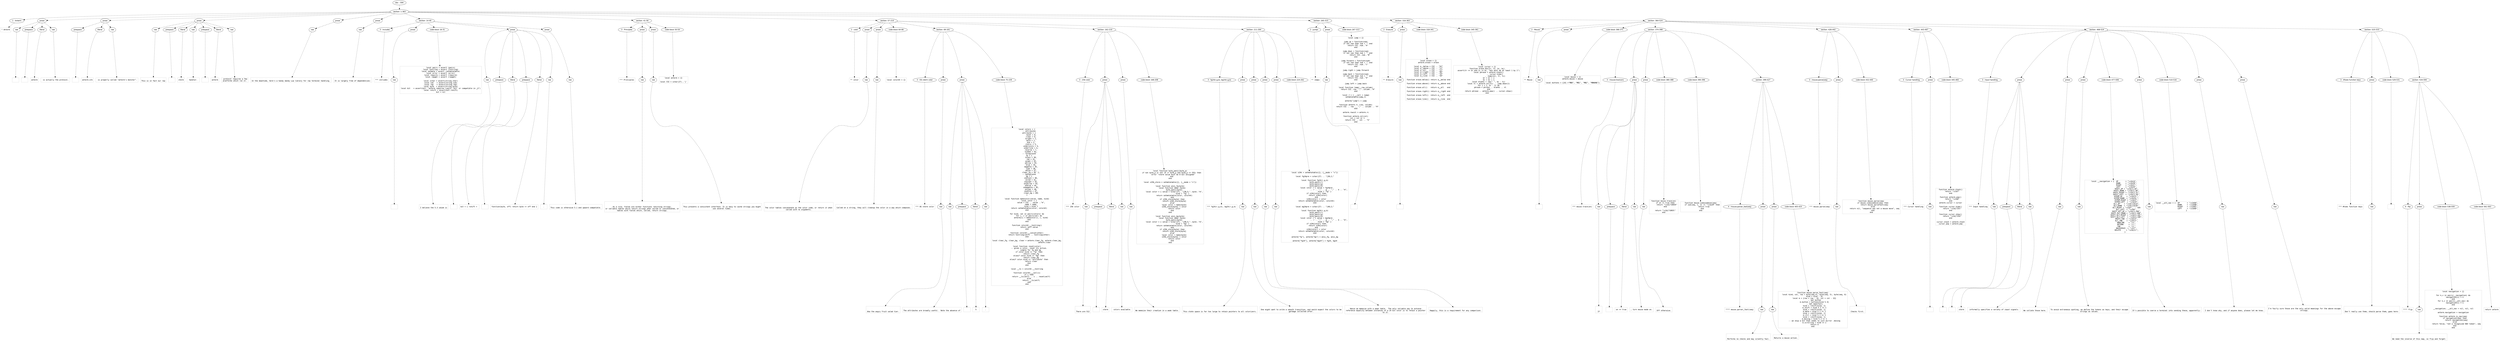 digraph lpegNode {

node [fontname=Helvetica]
edge [style=dashed]

doc_0 [label="doc - 594"]


doc_0 -> { section_1}
{rank=same; section_1}

section_1 [label="section: 1-363"]


// END RANK doc_0

section_1 -> { header_2 prose_3 prose_4 prose_5 prose_6 prose_7 section_8 section_9 section_10 section_11 section_12 section_13}
{rank=same; header_2 prose_3 prose_4 prose_5 prose_6 prose_7 section_8 section_9 section_10 section_11 section_12 section_13}

header_2 [label="1 : Anterm"]

prose_3 [label="prose"]

prose_4 [label="prose"]

prose_5 [label="prose"]

prose_6 [label="prose"]

prose_7 [label="prose"]

section_8 [label="section: 14-40"]

section_9 [label="section: 41-56"]

section_10 [label="section: 57-210"]

section_11 [label="section: 265-315"]

section_12 [label="section: 316-363"]

section_13 [label="section: 364-524"]


// END RANK section_1

header_2 -> leaf_14
leaf_14  [color=Gray,shape=rectangle,fontname=Inconsolata,label="* Anterm"]
// END RANK header_2

prose_3 -> { raw_15 prespace_16 literal_17 raw_18}
{rank=same; raw_15 prespace_16 literal_17 raw_18}

raw_15 [label="raw"]

prespace_16 [label="prespace"]

literal_17 [label="literal"]

raw_18 [label="raw"]


// END RANK prose_3

raw_15 -> leaf_19
leaf_19  [color=Gray,shape=rectangle,fontname=Inconsolata,label="
"]
// END RANK raw_15

prespace_16 -> leaf_20
leaf_20  [color=Gray,shape=rectangle,fontname=Inconsolata,label=""]
// END RANK prespace_16

literal_17 -> leaf_21
leaf_21  [color=Gray,shape=rectangle,fontname=Inconsolata,label="anterm"]
// END RANK literal_17

raw_18 -> leaf_22
leaf_22  [color=Gray,shape=rectangle,fontname=Inconsolata,label=" is actually the protocol.
"]
// END RANK raw_18

prose_4 -> { prespace_23 literal_24 raw_25}
{rank=same; prespace_23 literal_24 raw_25}

prespace_23 [label="prespace"]

literal_24 [label="literal"]

raw_25 [label="raw"]


// END RANK prose_4

prespace_23 -> leaf_26
leaf_26  [color=Gray,shape=rectangle,fontname=Inconsolata,label=""]
// END RANK prespace_23

literal_24 -> leaf_27
leaf_27  [color=Gray,shape=rectangle,fontname=Inconsolata,label="anterm.orb"]
// END RANK literal_24

raw_25 -> leaf_28
leaf_28  [color=Gray,shape=rectangle,fontname=Inconsolata,label=" is properly called \"anterm's monster\".
"]
// END RANK raw_25

prose_5 -> { raw_29 prespace_30 literal_31 raw_32 prespace_33 literal_34 raw_35}
{rank=same; raw_29 prespace_30 literal_31 raw_32 prespace_33 literal_34 raw_35}

raw_29 [label="raw"]

prespace_30 [label="prespace"]

literal_31 [label="literal"]

raw_32 [label="raw"]

prespace_33 [label="prespace"]

literal_34 [label="literal"]

raw_35 [label="raw"]


// END RANK prose_5

raw_29 -> leaf_36
leaf_36  [color=Gray,shape=rectangle,fontname=Inconsolata,label="
This is in fact our raw"]
// END RANK raw_29

prespace_30 -> leaf_37
leaf_37  [color=Gray,shape=rectangle,fontname=Inconsolata,label=" "]
// END RANK prespace_30

literal_31 -> leaf_38
leaf_38  [color=Gray,shape=rectangle,fontname=Inconsolata,label="xterm"]
// END RANK literal_31

raw_32 -> leaf_39
leaf_39  [color=Gray,shape=rectangle,fontname=Inconsolata,label=" handler. "]
// END RANK raw_32

prespace_33 -> leaf_40
leaf_40  [color=Gray,shape=rectangle,fontname=Inconsolata,label=" "]
// END RANK prespace_33

literal_34 -> leaf_41
leaf_41  [color=Gray,shape=rectangle,fontname=Inconsolata,label="anterm"]
// END RANK literal_34

raw_35 -> leaf_42
leaf_42  [color=Gray,shape=rectangle,fontname=Inconsolata,label=" protocol requires a few
platforms which run it.
"]
// END RANK raw_35

prose_6 -> { raw_43}
{rank=same; raw_43}

raw_43 [label="raw"]


// END RANK prose_6

raw_43 -> leaf_44
leaf_44  [color=Gray,shape=rectangle,fontname=Inconsolata,label="
In the meantime, here's a handy dandy Lua library for raw terminal handling.
"]
// END RANK raw_43

prose_7 -> { raw_45}
{rank=same; raw_45}

raw_45 [label="raw"]


// END RANK prose_7

raw_45 -> leaf_46
leaf_46  [color=Gray,shape=rectangle,fontname=Inconsolata,label="
It is largely free of dependencies:"]
// END RANK raw_45

section_8 -> { header_47 prose_48 codeblock_49 prose_50 prose_51}
{rank=same; header_47 prose_48 codeblock_49 prose_50 prose_51}

header_47 [label="3 : includes"]

prose_48 [label="prose"]

codeblock_49 [label="code block 16-31"]

prose_50 [label="prose"]

prose_51 [label="prose"]


// END RANK section_8

header_47 -> leaf_52
leaf_52  [color=Gray,shape=rectangle,fontname=Inconsolata,label="*** includes"]
// END RANK header_47

prose_48 -> { raw_53}
{rank=same; raw_53}

raw_53 [label="raw"]


// END RANK prose_48

raw_53 -> leaf_54
leaf_54  [color=Gray,shape=rectangle,fontname=Inconsolata,label="
"]
// END RANK raw_53

codeblock_49 -> leaf_55
leaf_55  [color=Gray,shape=rectangle,fontname=Inconsolata,label="local pairs = assert (pairs)
local tostring = assert (tostring)
local setmeta = assert (setmetatable)
local error = assert (error)
local require = assert (require)
local rawget = assert (rawget)

local schar = assert(string.char)
local sub   = assert(string.sub)
local rep   = assert(string.rep)
local byte  = assert(string.byte)
local bit   = assert(bit, \"anterm requires Luajit 'bit' or compatible in _G\")
local rshift = assert(bit.rshift)
bit = nil"]
// END RANK codeblock_49

prose_50 -> { raw_56 prespace_57 literal_58 prespace_59 literal_60 raw_61}
{rank=same; raw_56 prespace_57 literal_58 prespace_59 literal_60 raw_61}

raw_56 [label="raw"]

prespace_57 [label="prespace"]

literal_58 [label="literal"]

prespace_59 [label="prespace"]

literal_60 [label="literal"]

raw_61 [label="raw"]


// END RANK prose_50

raw_56 -> leaf_62
leaf_62  [color=Gray,shape=rectangle,fontname=Inconsolata,label="
I believe the 5.3 idiom is"]
// END RANK raw_56

prespace_57 -> leaf_63
leaf_63  [color=Gray,shape=rectangle,fontname=Inconsolata,label=" "]
// END RANK prespace_57

literal_58 -> leaf_64
leaf_64  [color=Gray,shape=rectangle,fontname=Inconsolata,label="bit = { rshift = "]
// END RANK literal_58

prespace_59 -> leaf_65
leaf_65  [color=Gray,shape=rectangle,fontname=Inconsolata,label=""]
// END RANK prespace_59

literal_60 -> leaf_66
leaf_66  [color=Gray,shape=rectangle,fontname=Inconsolata,label="function(byte, off) return byte >> off end }"]
// END RANK literal_60

raw_61 -> leaf_67
leaf_67  [color=Gray,shape=rectangle,fontname=Inconsolata,label=".
"]
// END RANK raw_61

prose_51 -> { raw_68}
{rank=same; raw_68}

raw_68 [label="raw"]


// END RANK prose_51

raw_68 -> leaf_69
leaf_69  [color=Gray,shape=rectangle,fontname=Inconsolata,label="
This code is otherwise 5.1 and upward compatible.
"]
// END RANK raw_68

section_9 -> { header_70 prose_71 prose_72 codeblock_73}
{rank=same; header_70 prose_71 prose_72 codeblock_73}

header_70 [label="3 : Principles"]

prose_71 [label="prose"]

prose_72 [label="prose"]

codeblock_73 [label="code block 50-54"]


// END RANK section_9

header_70 -> leaf_74
leaf_74  [color=Gray,shape=rectangle,fontname=Inconsolata,label="*** Principles"]
// END RANK header_70

prose_71 -> { raw_75}
{rank=same; raw_75}

raw_75 [label="raw"]


// END RANK prose_71

raw_75 -> leaf_76
leaf_76  [color=Gray,shape=rectangle,fontname=Inconsolata,label="

As a rule, fields are either functions returning strings,
or callable tables which return strings when called or concatenated, or
tables with fields which, called, return strings.
"]
// END RANK raw_75

prose_72 -> { raw_77}
{rank=same; raw_77}

raw_77 [label="raw"]


// END RANK prose_72

raw_77 -> leaf_78
leaf_78  [color=Gray,shape=rectangle,fontname=Inconsolata,label="
This presents a consistent interface. It is easy to cache strings you might
use several times.
"]
// END RANK raw_77

codeblock_73 -> leaf_79
leaf_79  [color=Gray,shape=rectangle,fontname=Inconsolata,label="local anterm = {}

local CSI = schar(27)..'['"]
// END RANK codeblock_73

section_10 -> { header_80 prose_81 prose_82 codeblock_83 section_84 section_85 section_86}
{rank=same; header_80 prose_81 prose_82 codeblock_83 section_84 section_85 section_86}

header_80 [label="2 : color"]

prose_81 [label="prose"]

prose_82 [label="prose"]

codeblock_83 [label="code block 64-66"]

section_84 [label="section: 69-161"]

section_85 [label="section: 162-210"]

section_86 [label="section: 211-264"]


// END RANK section_10

header_80 -> leaf_87
leaf_87  [color=Gray,shape=rectangle,fontname=Inconsolata,label="** color"]
// END RANK header_80

prose_81 -> { raw_88}
{rank=same; raw_88}

raw_88 [label="raw"]


// END RANK prose_81

raw_88 -> leaf_89
leaf_89  [color=Gray,shape=rectangle,fontname=Inconsolata,label="

The color tables concatenate as the color code, or return it when
called with no arguments.
"]
// END RANK raw_88

prose_82 -> { raw_90}
{rank=same; raw_90}

raw_90 [label="raw"]


// END RANK prose_82

raw_90 -> leaf_91
leaf_91  [color=Gray,shape=rectangle,fontname=Inconsolata,label="
Called on a string, they will cleanup the color in a way which composes.
"]
// END RANK raw_90

codeblock_83 -> leaf_92
leaf_92  [color=Gray,shape=rectangle,fontname=Inconsolata,label="local colormt = {}"]
// END RANK codeblock_83

section_84 -> { header_93 prose_94 prose_95 codeblock_96}
{rank=same; header_93 prose_94 prose_95 codeblock_96}

header_93 [label="3 : OG xterm color"]

prose_94 [label="prose"]

prose_95 [label="prose"]

codeblock_96 [label="code block 75-159"]


// END RANK section_84

header_93 -> leaf_97
leaf_97  [color=Gray,shape=rectangle,fontname=Inconsolata,label="*** OG xterm color"]
// END RANK header_93

prose_94 -> { raw_98}
{rank=same; raw_98}

raw_98 [label="raw"]


// END RANK prose_94

raw_98 -> leaf_99
leaf_99  [color=Gray,shape=rectangle,fontname=Inconsolata,label="

Aka the angry fruit salad tier.
"]
// END RANK raw_98

prose_95 -> { raw_100 prespace_101 literal_102 raw_103}
{rank=same; raw_100 prespace_101 literal_102 raw_103}

raw_100 [label="raw"]

prespace_101 [label="prespace"]

literal_102 [label="literal"]

raw_103 [label="raw"]


// END RANK prose_95

raw_100 -> leaf_104
leaf_104  [color=Gray,shape=rectangle,fontname=Inconsolata,label="
The attributes are broadly useful.  Note the absence of"]
// END RANK raw_100

prespace_101 -> leaf_105
leaf_105  [color=Gray,shape=rectangle,fontname=Inconsolata,label=" "]
// END RANK prespace_101

literal_102 -> leaf_106
leaf_106  [color=Gray,shape=rectangle,fontname=Inconsolata,label="5"]
// END RANK literal_102

raw_103 -> leaf_107
leaf_107  [color=Gray,shape=rectangle,fontname=Inconsolata,label=".
"]
// END RANK raw_103

codeblock_96 -> leaf_108
leaf_108  [color=Gray,shape=rectangle,fontname=Inconsolata,label="local colors = {
    -- attributes
    attribute = {
        reset = 0,
        clear = 0,
        bright = 1,
        bold = 1,
        dim = 2,
        italic = 3,
        underscore = 4,
        underline = 4,
        reverse = 7,
        hidden = 8},
    -- foreground
    fg = {
        black = 30,
        red = 31,
        green = 32,
        yellow = 33,
        blue = 34,
        magenta = 35,
        cyan = 36,
        white = 37,
        clear_fg = 39  },
    -- background
    bg = {
        onblack = 40,
        onred = 41,
        ongreen = 42,
        onyellow = 43,
        onblue = 44,
        onmagenta = 45,
        oncyan = 46,
        onwhite = 47,
        clear_bg = 49}
}

local function makecolor(value, name, kind)
    local color = {
        value = CSI .. value ..\"m\",
        name = name,
        kind = kind }
    return setmetatable(color, colormt)
end

for kind, val in pairs(colors) do
    for c, v in pairs(val) do
        anterm[c] = makecolor(v, c, kind)
    end
end

function colormt:__tostring()
    return self.value
end

function colormt:__concat(other)
    return tostring(self) .. tostring(other)
end

local clear_fg, clear_bg, clear = anterm.clear_fg, anterm.clear_bg,
                                  anterm.clear

local function reset(color)
    -- given a color, reset its action.
    -- simple for fg and bg
    if color.kind == \"fg\" then
        return clear_fg
    elseif color.kind == \"bg\" then
        return clear_bg
    elseif color.kind == \"attribute\" then
        return clear
    end
end

local __ts = colormt.__tostring

function colormt:__call(s)
    if s then
        return __ts(self) .. s .. reset(self)
    else
        return __ts(self)
    end
end"]
// END RANK codeblock_96

section_85 -> { header_109 prose_110 prose_111 codeblock_112}
{rank=same; header_109 prose_110 prose_111 codeblock_112}

header_109 [label="3 : 256 color"]

prose_110 [label="prose"]

prose_111 [label="prose"]

codeblock_112 [label="code block 168-208"]


// END RANK section_85

header_109 -> leaf_113
leaf_113  [color=Gray,shape=rectangle,fontname=Inconsolata,label="*** 256 color"]
// END RANK header_109

prose_110 -> { raw_114 prespace_115 literal_116 raw_117}
{rank=same; raw_114 prespace_115 literal_116 raw_117}

raw_114 [label="raw"]

prespace_115 [label="prespace"]

literal_116 [label="literal"]

raw_117 [label="raw"]


// END RANK prose_110

raw_114 -> leaf_118
leaf_118  [color=Gray,shape=rectangle,fontname=Inconsolata,label="

There are 512"]
// END RANK raw_114

prespace_115 -> leaf_119
leaf_119  [color=Gray,shape=rectangle,fontname=Inconsolata,label=" "]
// END RANK prespace_115

literal_116 -> leaf_120
leaf_120  [color=Gray,shape=rectangle,fontname=Inconsolata,label="xterm"]
// END RANK literal_116

raw_117 -> leaf_121
leaf_121  [color=Gray,shape=rectangle,fontname=Inconsolata,label=" colors available.
"]
// END RANK raw_117

prose_111 -> { raw_122}
{rank=same; raw_122}

raw_122 [label="raw"]


// END RANK prose_111

raw_122 -> leaf_123
leaf_123  [color=Gray,shape=rectangle,fontname=Inconsolata,label="
We memoize their creation in a weak table.
"]
// END RANK raw_122

codeblock_112 -> leaf_124
leaf_124  [color=Gray,shape=rectangle,fontname=Inconsolata,label="local function byte_panic(byte_p)
   if not byte_p or not (0 <= byte_p and byte_p <= 255) then
      error \"xterm value must be 8 bit unsigned\"
   end
end

local x256_store = setmetatable({}, {__mode = \"v\"})

local function ansi_fg(byte)
    local function make (byte)
        byte_panic(byte)
        local color = { value = schar(27)..\"[38;5;\"..byte..\"m\",
                        kind = \"fg\" }
        return setmetatable(color, colormt)
    end
    if x256_store[byte] then
        return x256_store[byte]
    else
        local color = make(byte)
        x256_store[byte] = color
        return color
    end
end

local function ansi_bg(byte)
    local function make (byte)
        byte_panic(byte)
        local color = { value = schar(27)..\"[48;5;\"..byte..\"m\",
                        kind = \"bg\" }
        return setmetatable(color, colormt)
    end
    if x256_store[byte] then
        return x256_store[byte]
    else
        local color = make(byte)
        x256_store[byte] = color
        return color
    end
end"]
// END RANK codeblock_112

section_86 -> { header_125 prose_126 prose_127 prose_128 prose_129 codeblock_130}
{rank=same; header_125 prose_126 prose_127 prose_128 prose_129 codeblock_130}

header_125 [label="3 : fg24(r,g,b), bg24(r,g,b)"]

prose_126 [label="prose"]

prose_127 [label="prose"]

prose_128 [label="prose"]

prose_129 [label="prose"]

codeblock_130 [label="code block 224-262"]


// END RANK section_86

header_125 -> leaf_131
leaf_131  [color=Gray,shape=rectangle,fontname=Inconsolata,label="*** fg24(r,g,b), bg24(r,g,b)"]
// END RANK header_125

prose_126 -> { raw_132}
{rank=same; raw_132}

raw_132 [label="raw"]


// END RANK prose_126

raw_132 -> leaf_133
leaf_133  [color=Gray,shape=rectangle,fontname=Inconsolata,label="

This state space is far too large to retain pointers to all colorizers.
"]
// END RANK raw_132

prose_127 -> { raw_134}
{rank=same; raw_134}

raw_134 [label="raw"]


// END RANK prose_127

raw_134 -> leaf_135
leaf_135  [color=Gray,shape=rectangle,fontname=Inconsolata,label="
One might want to write a smooth transition, and would expect the colors to be
garbage collected after.
"]
// END RANK raw_134

prose_128 -> { raw_136}
{rank=same; raw_136}

raw_136 [label="raw"]


// END RANK prose_128

raw_136 -> leaf_137
leaf_137  [color=Gray,shape=rectangle,fontname=Inconsolata,label="
Hence we memoize with a weak table.  The only reliable way to achieve
reference equality between instances of a 24 bit color is to retain a pointer
to it.
"]
// END RANK raw_136

prose_129 -> { raw_138}
{rank=same; raw_138}

raw_138 [label="raw"]


// END RANK prose_129

raw_138 -> leaf_139
leaf_139  [color=Gray,shape=rectangle,fontname=Inconsolata,label="
Happily, this is a requirement for any comparison.
"]
// END RANK raw_138

codeblock_130 -> leaf_140
leaf_140  [color=Gray,shape=rectangle,fontname=Inconsolata,label="local x24k = setmetatable({}, {__mode = \"v\"})

local fg24pre = schar(27) .. \"[38;2;\"

local function fg24(r,g,b)
   byte_panic(r)
   byte_panic(g)
   byte_panic(b)
   local color = { value = fg24pre
                           .. r .. \";\" .. g .. \";\" .. b .. \"m\",
                   kind = \"fg\" }
   if x24k[color] then
      return x24k[color]
   end
   x24k[color] = color
   return setmetatable(color, colormt)
end

local bg24pre = schar(27) .. \"[48;2;\"

local function bg24(r,g,b)
   byte_panic(r)
   byte_panic(g)
   byte_panic(b)
   local color = { value = bg24pre
                           .. r .. \";\" .. g .. \";\" .. b .. \"m\",
                   kind = \"bg\" }
   if x24k[color] then
      return x24k[color]
   end
   x24k[color] = color
   return setmetatable(color, colormt)
end

anterm[\"fg\"], anterm[\"bg\"] = ansi_fg, ansi_bg

anterm[\"fg24\"], anterm[\"bg24\"] = fg24, bg24"]
// END RANK codeblock_130

section_11 -> { header_141 prose_142 codeblock_143}
{rank=same; header_141 prose_142 codeblock_143}

header_141 [label="2 : Jumps"]

prose_142 [label="prose"]

codeblock_143 [label="code block 267-313"]


// END RANK section_11

header_141 -> leaf_144
leaf_144  [color=Gray,shape=rectangle,fontname=Inconsolata,label="** Jumps"]
// END RANK header_141

prose_142 -> { raw_145}
{rank=same; raw_145}

raw_145 [label="raw"]


// END RANK prose_142

raw_145 -> leaf_146
leaf_146  [color=Gray,shape=rectangle,fontname=Inconsolata,label="
"]
// END RANK raw_145

codeblock_143 -> leaf_147
leaf_147  [color=Gray,shape=rectangle,fontname=Inconsolata,label="local jump = {}

jump.up = function(num)
    if not num then num = \"\" end
    return CSI..num..\"A\"
end

jump.down = function(num)
    if not num then num = \"\" end
        return CSI..num..\"B\"
end

jump.forward = function(num)
    if not num then num = \"\" end
    return CSI..num..\"C\"
end

jump.right = jump.forward

jump.back = function(num)
    if not num then num = \"\" end
    return CSI..num..\"D\"
end

jump.left = jump.back

local function Jump(_,row,column)
    return CSI..row..\";\"..column..\"H\"
end

local J = { __call = Jump}
setmetatable(jump,J)

anterm[\"jump\"] = jump

function anterm.rc (row, column)
   return CSI .. row .. \";\" .. column .. \"H\"
end

anterm.rowcol = anterm.rc

function anterm.col(col)
   col = col or 1
   return CSI .. col .. \"G\"
end"]
// END RANK codeblock_143

section_12 -> { header_148 prose_149 codeblock_150 codeblock_151}
{rank=same; header_148 prose_149 codeblock_150 codeblock_151}

header_148 [label="2 : Erasure"]

prose_149 [label="prose"]

codeblock_150 [label="code block 318-341"]

codeblock_151 [label="code block 345-361"]


// END RANK section_12

header_148 -> leaf_152
leaf_152  [color=Gray,shape=rectangle,fontname=Inconsolata,label="** Erasure"]
// END RANK header_148

prose_149 -> { raw_153}
{rank=same; raw_153}

raw_153 [label="raw"]


// END RANK prose_149

raw_153 -> leaf_154
leaf_154  [color=Gray,shape=rectangle,fontname=Inconsolata,label="
"]
// END RANK raw_153

codeblock_150 -> leaf_155
leaf_155  [color=Gray,shape=rectangle,fontname=Inconsolata,label="local erase = {}
anterm.erase = erase

local e__below = CSI .. \"0J\"
local e__above = CSI .. \"1J\"
local e__all   = CSI .. \"2J\"
local e__right = CSI .. \"0K\"
local e__left  = CSI .. \"1K\"
local e__line  = CSI .. \"2K\"

function erase.below() return e__below end

function erase.above() return e__above end

function erase.all()   return e__all   end

function erase.right() return e__right end

function erase.left()  return e__left  end

function erase.line()  return e__line  end
"]
// END RANK codeblock_150

codeblock_151 -> leaf_156
leaf_156  [color=Gray,shape=rectangle,fontname=Inconsolata,label="local cursor = {}
function erase.box(tr, tc, br, bc)
   assert(tr <= br and tc <= bc, \"box must be at least 1 by 1\")
   local phrase = anterm.stash()
               .. cursor.hide()
               .. Jump(nil, tr, tc)
   br = br + 1
   bc = bc + 1
   local blanks = rep(\" \", bc - tc)
   local nl = anterm.col(tc) .. jump.down(1)
   for i = 1, br - tr do
      phrase = phrase .. blanks .. nl
   end
   return phrase .. anterm.pop() .. cursor.show()
end"]
// END RANK codeblock_151

section_13 -> { header_157 prose_158 codeblock_159 section_160 section_161 section_162 section_163 section_164}
{rank=same; header_157 prose_158 codeblock_159 section_160 section_161 section_162 section_163 section_164}

header_157 [label="2 : Mouse"]

prose_158 [label="prose"]

codeblock_159 [label="code block 366-371"]

section_160 [label="section: 374-398"]

section_161 [label="section: 428-442"]

section_162 [label="section: 443-467"]

section_163 [label="section: 468-524"]

section_164 [label="section: 525-533"]


// END RANK section_13

header_157 -> leaf_165
leaf_165  [color=Gray,shape=rectangle,fontname=Inconsolata,label="** Mouse"]
// END RANK header_157

prose_158 -> { raw_166}
{rank=same; raw_166}

raw_166 [label="raw"]


// END RANK prose_158

raw_166 -> leaf_167
leaf_167  [color=Gray,shape=rectangle,fontname=Inconsolata,label="
"]
// END RANK raw_166

codeblock_159 -> leaf_168
leaf_168  [color=Gray,shape=rectangle,fontname=Inconsolata,label="local mouse = {}
anterm.mouse = mouse

local buttons = {[0] =\"MB0\", \"MB1\", \"MB2\", \"MBNONE\"}"]
// END RANK codeblock_159

section_160 -> { header_169 prose_170 prose_171 codeblock_172 codeblock_173 section_174}
{rank=same; header_169 prose_170 prose_171 codeblock_172 codeblock_173 section_174}

header_169 [label="3 : mouse.track(on)"]

prose_170 [label="prose"]

prose_171 [label="prose"]

codeblock_172 [label="code block 380-388"]

codeblock_173 [label="code block 390-396"]

section_174 [label="section: 399-427"]


// END RANK section_160

header_169 -> leaf_175
leaf_175  [color=Gray,shape=rectangle,fontname=Inconsolata,label="*** mouse.track(on)"]
// END RANK header_169

prose_170 -> { raw_176 prespace_177 literal_178 raw_179}
{rank=same; raw_176 prespace_177 literal_178 raw_179}

raw_176 [label="raw"]

prespace_177 [label="prespace"]

literal_178 [label="literal"]

raw_179 [label="raw"]


// END RANK prose_170

raw_176 -> leaf_180
leaf_180  [color=Gray,shape=rectangle,fontname=Inconsolata,label="

If"]
// END RANK raw_176

prespace_177 -> leaf_181
leaf_181  [color=Gray,shape=rectangle,fontname=Inconsolata,label=" "]
// END RANK prespace_177

literal_178 -> leaf_182
leaf_182  [color=Gray,shape=rectangle,fontname=Inconsolata,label="on == true"]
// END RANK literal_178

raw_179 -> leaf_183
leaf_183  [color=Gray,shape=rectangle,fontname=Inconsolata,label=", turn mouse mode on.
"]
// END RANK raw_179

prose_171 -> { raw_184}
{rank=same; raw_184}

raw_184 [label="raw"]


// END RANK prose_171

raw_184 -> leaf_185
leaf_185  [color=Gray,shape=rectangle,fontname=Inconsolata,label="
Off otherwise.
"]
// END RANK raw_184

codeblock_172 -> leaf_186
leaf_186  [color=Gray,shape=rectangle,fontname=Inconsolata,label="function mouse.track(on)
   if on == true then
      return \"\\x1b[?1003h\"
   end

   return \"\\x1b[?1003l\"
end"]
// END RANK codeblock_172

codeblock_173 -> leaf_187
leaf_187  [color=Gray,shape=rectangle,fontname=Inconsolata,label="function mouse.ismousemove(seq)
   if sub(seq, 1, 3) == \"\\x1b[M\" then
      return true
   end
end"]
// END RANK codeblock_173

section_174 -> { header_188 prose_189 prose_190 codeblock_191}
{rank=same; header_188 prose_189 prose_190 codeblock_191}

header_188 [label="4 : mouse.parser_fast(seq)"]

prose_189 [label="prose"]

prose_190 [label="prose"]

codeblock_191 [label="code block 405-425"]


// END RANK section_174

header_188 -> leaf_192
leaf_192  [color=Gray,shape=rectangle,fontname=Inconsolata,label="**** mouse.parser_fast(seq)"]
// END RANK header_188

prose_189 -> { raw_193}
{rank=same; raw_193}

raw_193 [label="raw"]


// END RANK prose_189

raw_193 -> leaf_194
leaf_194  [color=Gray,shape=rectangle,fontname=Inconsolata,label="

Performs no checks and may silently fail.
"]
// END RANK raw_193

prose_190 -> { raw_195}
{rank=same; raw_195}

raw_195 [label="raw"]


// END RANK prose_190

raw_195 -> leaf_196
leaf_196  [color=Gray,shape=rectangle,fontname=Inconsolata,label="
Returns a mouse action.
"]
// END RANK raw_195

codeblock_191 -> leaf_197
leaf_197  [color=Gray,shape=rectangle,fontname=Inconsolata,label="function mouse.parse_fast(seq)
   local kind, col, row = byte(seq,4), byte(seq, 5), byte(seq, 6)
   kind = kind - 32
   local m = {row = row - 32, col = col - 32}
   -- Get button
   m.button = buttons[kind % 4]
   -- Get modifiers
   kind = rshift(kind, 2)
   m.shift = kind % 2 == 1
   kind = rshift(kind, 1)
   m.meta = kind % 2 == 1
   kind = rshift(kind, 1)
   m.ctrl = kind % 2 == 1
   kind = rshift(kind, 1)
   m.moving = kind % 2 == 1
   -- we skip a bit that seems to just mirror .moving
   m.scrolling = kind == 2
   return m
end"]
// END RANK codeblock_191

section_161 -> { header_198 prose_199 codeblock_200}
{rank=same; header_198 prose_199 codeblock_200}

header_198 [label="3 : mouse.parse(seq)"]

prose_199 [label="prose"]

codeblock_200 [label="code block 432-440"]


// END RANK section_161

header_198 -> leaf_201
leaf_201  [color=Gray,shape=rectangle,fontname=Inconsolata,label="*** mouse.parse(seq)"]
// END RANK header_198

prose_199 -> { raw_202}
{rank=same; raw_202}

raw_202 [label="raw"]


// END RANK prose_199

raw_202 -> leaf_203
leaf_203  [color=Gray,shape=rectangle,fontname=Inconsolata,label="

Checks first.
"]
// END RANK raw_202

codeblock_200 -> leaf_204
leaf_204  [color=Gray,shape=rectangle,fontname=Inconsolata,label="function mouse.parse(seq)
   if mouse.ismousemove(seq) then
      return mouse.parsefast(seq)
   else
      return nil, \"sequence was not a mouse move\", seq
   end
end"]
// END RANK codeblock_200

section_162 -> { header_205 prose_206 codeblock_207}
{rank=same; header_205 prose_206 codeblock_207}

header_205 [label="3 : Cursor handling"]

prose_206 [label="prose"]

codeblock_207 [label="code block 445-465"]


// END RANK section_162

header_205 -> leaf_208
leaf_208  [color=Gray,shape=rectangle,fontname=Inconsolata,label="*** Cursor handling"]
// END RANK header_205

prose_206 -> { raw_209}
{rank=same; raw_209}

raw_209 [label="raw"]


// END RANK prose_206

raw_209 -> leaf_210
leaf_210  [color=Gray,shape=rectangle,fontname=Inconsolata,label="
"]
// END RANK raw_209

codeblock_207 -> leaf_211
leaf_211  [color=Gray,shape=rectangle,fontname=Inconsolata,label="function anterm.stash()
   return \"\\x1b7\"
end

function anterm.pop()
   return \"\\x1b8\"
end
anterm.cursor = cursor

function cursor.hide()
   return \"\\x1b[?25l\"
end

function cursor.show()
   return \"\\x1b[?25h\"
end

cursor.stash = anterm.stash
cursor.pop = anterm.pop"]
// END RANK codeblock_207

section_163 -> { header_212 prose_213 prose_214 prose_215 codeblock_216 prose_217 codeblock_218 prose_219 prose_220}
{rank=same; header_212 prose_213 prose_214 prose_215 codeblock_216 prose_217 codeblock_218 prose_219 prose_220}

header_212 [label="3 : Input handling"]

prose_213 [label="prose"]

prose_214 [label="prose"]

prose_215 [label="prose"]

codeblock_216 [label="code block 477-506"]

prose_217 [label="prose"]

codeblock_218 [label="code block 510-516"]

prose_219 [label="prose"]

prose_220 [label="prose"]


// END RANK section_163

header_212 -> leaf_221
leaf_221  [color=Gray,shape=rectangle,fontname=Inconsolata,label="*** Input handling"]
// END RANK header_212

prose_213 -> { raw_222 prespace_223 literal_224 raw_225}
{rank=same; raw_222 prespace_223 literal_224 raw_225}

raw_222 [label="raw"]

prespace_223 [label="prespace"]

literal_224 [label="literal"]

raw_225 [label="raw"]


// END RANK prose_213

raw_222 -> leaf_226
leaf_226  [color=Gray,shape=rectangle,fontname=Inconsolata,label=""]
// END RANK raw_222

prespace_223 -> leaf_227
leaf_227  [color=Gray,shape=rectangle,fontname=Inconsolata,label=""]
// END RANK prespace_223

literal_224 -> leaf_228
leaf_228  [color=Gray,shape=rectangle,fontname=Inconsolata,label="xterm"]
// END RANK literal_224

raw_225 -> leaf_229
leaf_229  [color=Gray,shape=rectangle,fontname=Inconsolata,label=" informally specifies a variety of input signals.
"]
// END RANK raw_225

prose_214 -> { raw_230}
{rank=same; raw_230}

raw_230 [label="raw"]


// END RANK prose_214

raw_230 -> leaf_231
leaf_231  [color=Gray,shape=rectangle,fontname=Inconsolata,label="
We collate those here.
"]
// END RANK raw_230

prose_215 -> { raw_232}
{rank=same; raw_232}

raw_232 [label="raw"]


// END RANK prose_215

raw_232 -> leaf_233
leaf_233  [color=Gray,shape=rectangle,fontname=Inconsolata,label="
To avoid extraneous quoting, we define the tokens as keys, and their escape
strings as values.
"]
// END RANK raw_232

codeblock_216 -> leaf_234
leaf_234  [color=Gray,shape=rectangle,fontname=Inconsolata,label="local __navigation = {  UP       = \"\\x1b[A\",
                        DOWN     = \"\\x1b[B\",
                        RIGHT    = \"\\x1b[C\",
                        LEFT     = \"\\x1b[D\",
                        SHIFT_UP = \"\\x1b[1;2A\",
                        SHIFT_DOWN = \"\\x1b[1;2B\",
                        SHIFT_RIGHT = \"\\x1b[1;2C\",
                        SHIFT_LEFT  = \"\\x1b[1;2D\",
                        HYPER_UP    = \"\\x1b[5~\",
                        HYPER_DOWN  = \"\\x1b[6~\",
                        HYPER_RIGHT = \"\\x1b[F\",
                        HYPER_LEFT  = \"\\x1b[H\",
                        ALT_UP    = \"\\x1b\\x1b[A\",
                        ALT_DOWN  = \"\\x1b\\x1b[B\",
                        ALT_RIGHT = \"\\x1bf\", -- heh
                        ALT_LEFT  = \"\\x1bb\",
                        SHIFT_ALT_UP = \"\\x1b[1;10A\",
                        SHIFT_ALT_DOWN = \"\\x1b[1;10B\",
                        SHIFT_ALT_RIGHT = \"\\x1b[1;10C\",
                        SHIFT_ALT_LEFT  = \"\\x1b[1;10D\",
                        SHIFT_TAB  = \"\\x1b[Z\",
                        ALT_TAB    = \"\\x1b\\t\",
                        NEWLINE    = \"\\n\",
                        RETURN     = \"\\r\",
                        TAB        = \"\\t\",
                        BACKSPACE  = \"\\127\",
                        DELETE     = \"\\x1b[3~\",
                     }"]
// END RANK codeblock_216

prose_217 -> { raw_235}
{rank=same; raw_235}

raw_235 [label="raw"]


// END RANK prose_217

raw_235 -> leaf_236
leaf_236  [color=Gray,shape=rectangle,fontname=Inconsolata,label="
It's possible to coerce a terminal into sending these, apparently:
"]
// END RANK raw_235

codeblock_218 -> leaf_237
leaf_237  [color=Gray,shape=rectangle,fontname=Inconsolata,label="local __alt_nav = {  UP       = \"\\x1bOA\",
                     DOWN     = \"\\x1bOB\",
                     RIGHT    = \"\\x1bOC\",
                     LEFT     = \"\\x1bOD\",
                  }"]
// END RANK codeblock_218

prose_219 -> { raw_238}
{rank=same; raw_238}

raw_238 [label="raw"]


// END RANK prose_219

raw_238 -> leaf_239
leaf_239  [color=Gray,shape=rectangle,fontname=Inconsolata,label="
I don't know why, and if anyone does, please let me know.
"]
// END RANK raw_238

prose_220 -> { raw_240}
{rank=same; raw_240}

raw_240 [label="raw"]


// END RANK prose_220

raw_240 -> leaf_241
leaf_241  [color=Gray,shape=rectangle,fontname=Inconsolata,label="
I'm fairly sure those are the only valid meanings for the above escape
strings.

"]
// END RANK raw_240

section_164 -> { header_242 prose_243 codeblock_244 section_245}
{rank=same; header_242 prose_243 codeblock_244 section_245}

header_242 [label="3 : #todo function keys"]

prose_243 [label="prose"]

codeblock_244 [label="code block 529-531"]

section_245 [label="section: 534-594"]


// END RANK section_164

header_242 -> leaf_246
leaf_246  [color=Gray,shape=rectangle,fontname=Inconsolata,label="*** #todo function keys"]
// END RANK header_242

prose_243 -> { raw_247}
{rank=same; raw_247}

raw_247 [label="raw"]


// END RANK prose_243

raw_247 -> leaf_248
leaf_248  [color=Gray,shape=rectangle,fontname=Inconsolata,label="

Don't really use them, should parse them, goes here:
"]
// END RANK raw_247

codeblock_244 -> leaf_249
leaf_249  [color=Gray,shape=rectangle,fontname=Inconsolata,label=""]
// END RANK codeblock_244

section_245 -> { header_250 prose_251 codeblock_252 codeblock_253}
{rank=same; header_250 prose_251 codeblock_252 codeblock_253}

header_250 [label="4 : flip"]

prose_251 [label="prose"]

codeblock_252 [label="code block 538-559"]

codeblock_253 [label="code block 561-563"]


// END RANK section_245

header_250 -> leaf_254
leaf_254  [color=Gray,shape=rectangle,fontname=Inconsolata,label="**** flip"]
// END RANK header_250

prose_251 -> { raw_255}
{rank=same; raw_255}

raw_255 [label="raw"]


// END RANK prose_251

raw_255 -> leaf_256
leaf_256  [color=Gray,shape=rectangle,fontname=Inconsolata,label="

We need the inverse of this map, so flip and forget:
"]
// END RANK raw_255

codeblock_252 -> leaf_257
leaf_257  [color=Gray,shape=rectangle,fontname=Inconsolata,label="local navigation = {}

for k,v in pairs(__navigation) do
   navigation[v] = k
end
for k,v in pairs(__alt_nav) do
   navigation[v] = k
end

__navigation, __alt_nav = nil, nil, nil

anterm.navigation = navigation

function anterm.is_nav(seq)
   if navigation[seq] then
      return navigation[seq]
   else
      return false, \"not a recognized NAV token\", seq
   end
end"]
// END RANK codeblock_252

codeblock_253 -> leaf_258
leaf_258  [color=Gray,shape=rectangle,fontname=Inconsolata,label="return anterm"]
// END RANK codeblock_253


}
